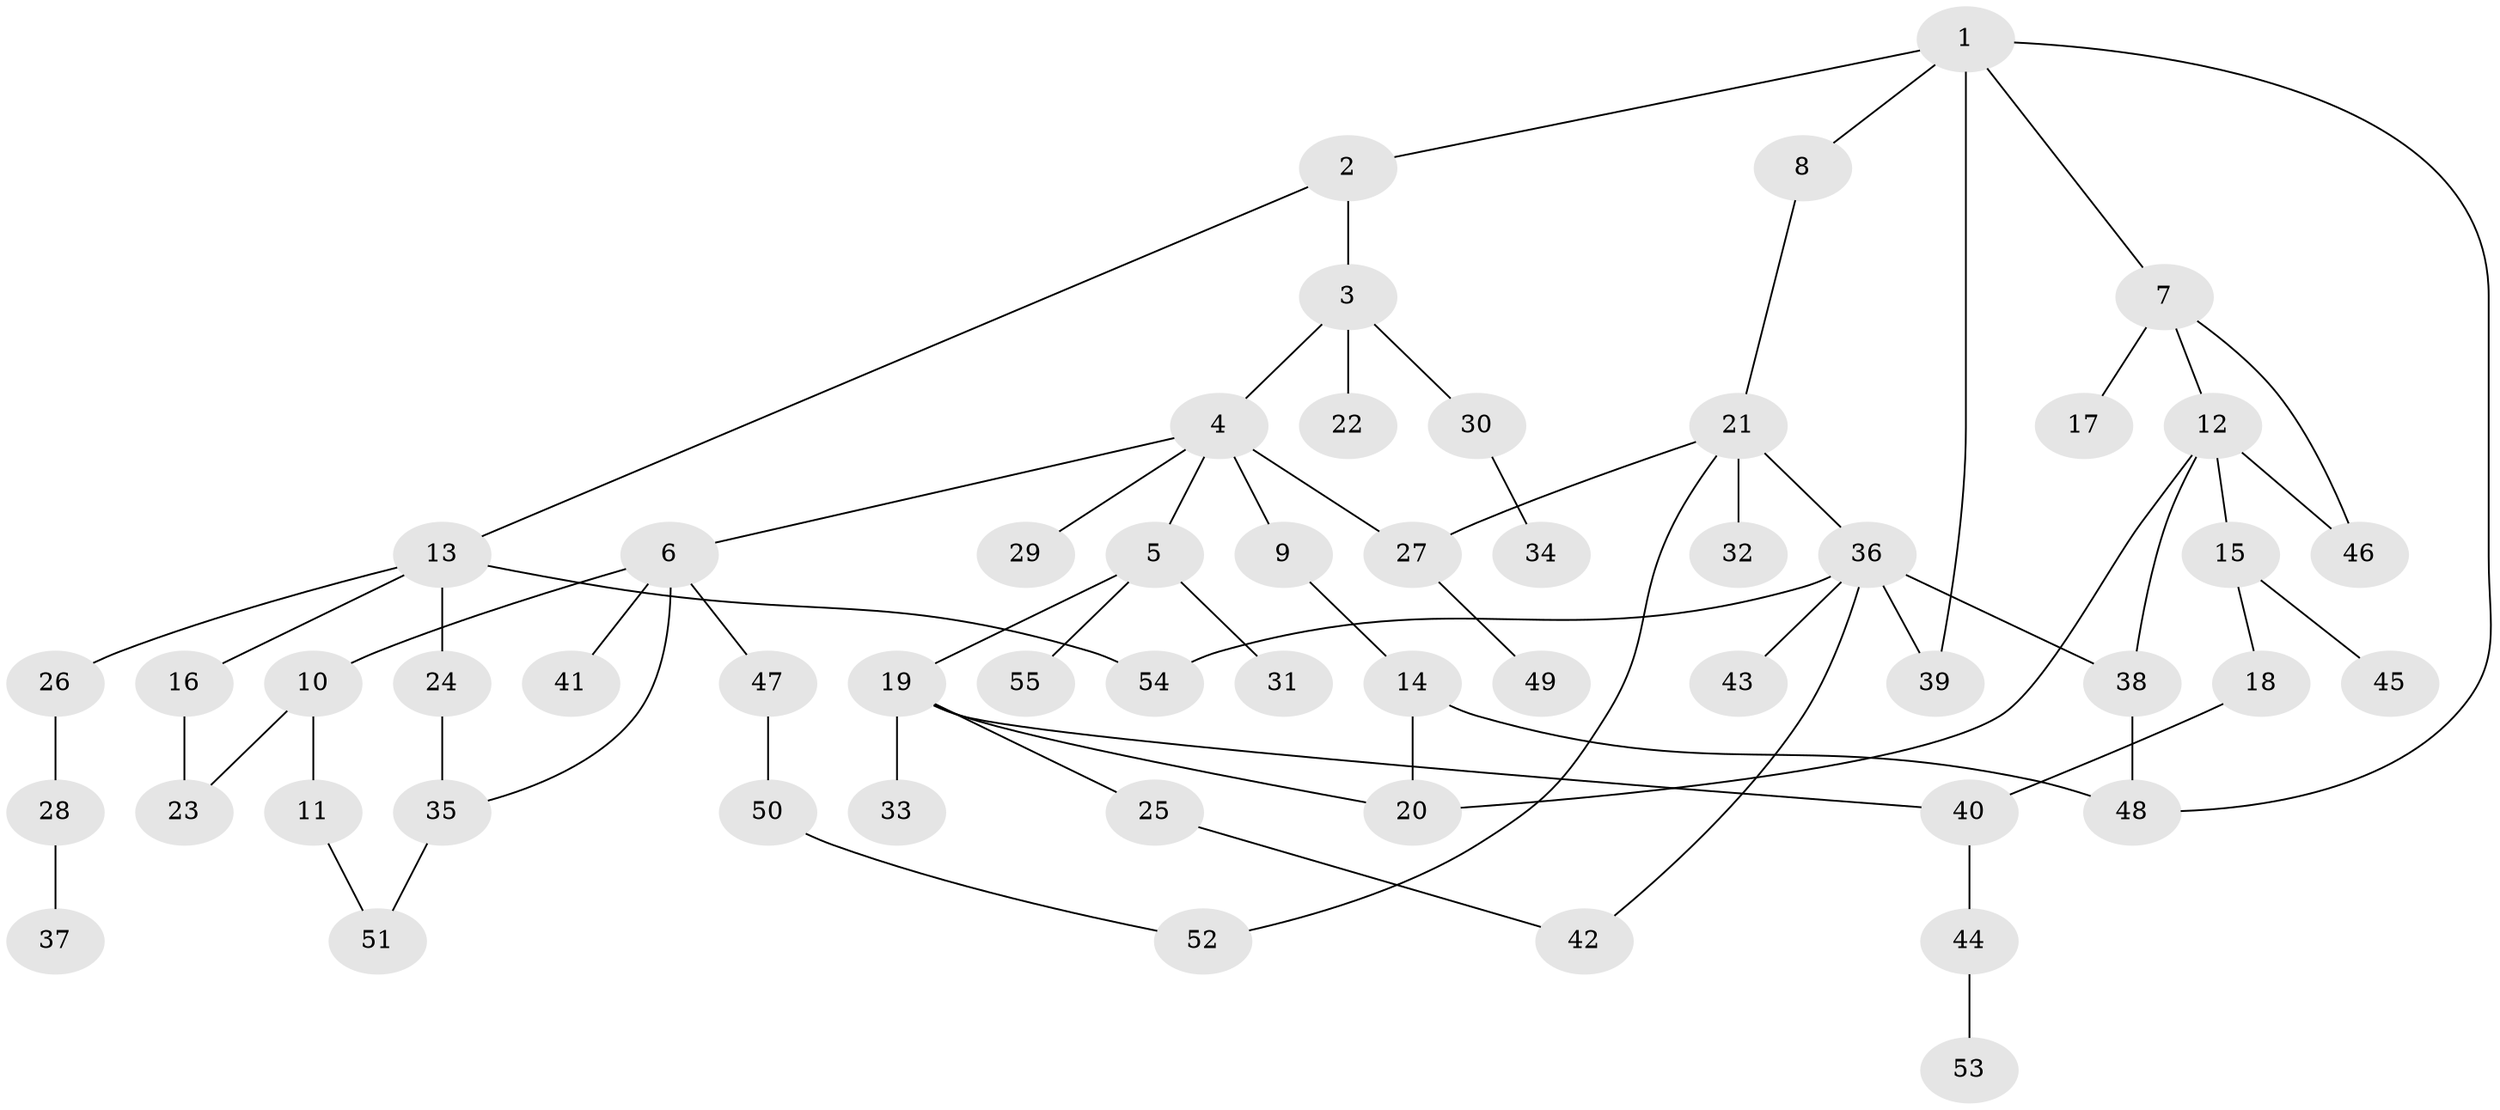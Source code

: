 // coarse degree distribution, {4: 0.22727272727272727, 8: 0.045454545454545456, 1: 0.13636363636363635, 2: 0.2727272727272727, 3: 0.2727272727272727, 5: 0.045454545454545456}
// Generated by graph-tools (version 1.1) at 2025/48/03/04/25 22:48:40]
// undirected, 55 vertices, 69 edges
graph export_dot {
  node [color=gray90,style=filled];
  1;
  2;
  3;
  4;
  5;
  6;
  7;
  8;
  9;
  10;
  11;
  12;
  13;
  14;
  15;
  16;
  17;
  18;
  19;
  20;
  21;
  22;
  23;
  24;
  25;
  26;
  27;
  28;
  29;
  30;
  31;
  32;
  33;
  34;
  35;
  36;
  37;
  38;
  39;
  40;
  41;
  42;
  43;
  44;
  45;
  46;
  47;
  48;
  49;
  50;
  51;
  52;
  53;
  54;
  55;
  1 -- 2;
  1 -- 7;
  1 -- 8;
  1 -- 39;
  1 -- 48;
  2 -- 3;
  2 -- 13;
  3 -- 4;
  3 -- 22;
  3 -- 30;
  4 -- 5;
  4 -- 6;
  4 -- 9;
  4 -- 27;
  4 -- 29;
  5 -- 19;
  5 -- 31;
  5 -- 55;
  6 -- 10;
  6 -- 35;
  6 -- 41;
  6 -- 47;
  7 -- 12;
  7 -- 17;
  7 -- 46;
  8 -- 21;
  9 -- 14;
  10 -- 11;
  10 -- 23;
  11 -- 51;
  12 -- 15;
  12 -- 46;
  12 -- 20;
  12 -- 38;
  13 -- 16;
  13 -- 24;
  13 -- 26;
  13 -- 54;
  14 -- 20;
  14 -- 48;
  15 -- 18;
  15 -- 45;
  16 -- 23;
  18 -- 40;
  19 -- 20;
  19 -- 25;
  19 -- 33;
  19 -- 40;
  21 -- 32;
  21 -- 36;
  21 -- 52;
  21 -- 27;
  24 -- 35;
  25 -- 42;
  26 -- 28;
  27 -- 49;
  28 -- 37;
  30 -- 34;
  35 -- 51;
  36 -- 38;
  36 -- 43;
  36 -- 54;
  36 -- 42;
  36 -- 39;
  38 -- 48;
  40 -- 44;
  44 -- 53;
  47 -- 50;
  50 -- 52;
}
